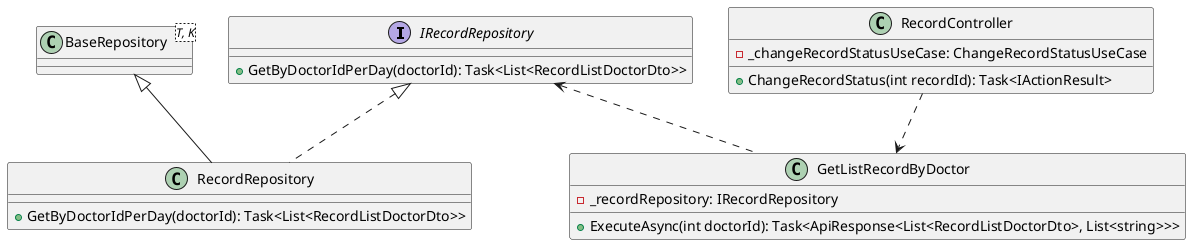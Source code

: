 @startuml

interface IRecordRepository{
 + GetByDoctorIdPerDay(doctorId): Task<List<RecordListDoctorDto>>
}
class BaseRepository<T, K>

class RecordRepository {
 + GetByDoctorIdPerDay(doctorId): Task<List<RecordListDoctorDto>>
}

class GetListRecordByDoctor {
  - _recordRepository: IRecordRepository
  +ExecuteAsync(int doctorId): Task<ApiResponse<List<RecordListDoctorDto>, List<string>>>
}


class RecordController {
  - _changeRecordStatusUseCase: ChangeRecordStatusUseCase
  + ChangeRecordStatus(int recordId): Task<IActionResult>
}



BaseRepository <|-- RecordRepository
IRecordRepository <|.. RecordRepository
IRecordRepository <.. GetListRecordByDoctor
RecordController ..> GetListRecordByDoctor

@enduml